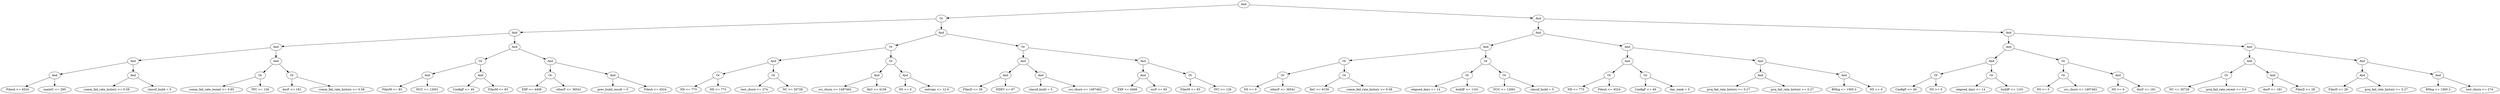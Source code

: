 digraph G {
	graph [bb="0,0,10292,468",
		dpi=78
	];
	node [label="\N"];
	1	 [height=0.5,
		label=And,
		pos="5170.6,450",
		width=0.75];
	2	 [height=0.5,
		label=Or,
		pos="3933.6,378",
		width=0.75];
	1 -> 2	 [pos="e,3960.5,380.52 5143.6,447.47 4983.2,438.4 4156.1,391.59 3970.6,381.09"];
	3	 [height=0.5,
		label=And,
		pos="6408.6,378",
		width=0.75];
	1 -> 3	 [pos="e,6381.7,380.52 5197.6,447.47 5358.1,438.4 6185.9,391.59 6371.6,381.09"];
	4	 [height=0.5,
		label=And,
		pos="2049.6,306",
		width=0.75];
	2 -> 4	 [pos="e,2076.6,308 3906.6,376 3696.9,368.21 2330.2,317.43 2086.7,308.38"];
	5	 [height=0.5,
		label=And,
		pos="3933.6,306",
		width=0.75];
	2 -> 5	 [pos="e,3933.6,324.1 3933.6,359.7 3933.6,351.98 3933.6,342.71 3933.6,334.11"];
	8	 [height=0.5,
		label=And,
		pos="1131.6,234",
		width=0.75];
	4 -> 8	 [pos="e,1158.6,237.06 2022.6,302.94 1891.5,292.94 1320.5,249.41 1168.8,237.83"];
	9	 [height=0.5,
		label=And,
		pos="2049.6,234",
		width=0.75];
	4 -> 9	 [pos="e,2049.6,252.1 2049.6,287.7 2049.6,279.98 2049.6,270.71 2049.6,262.11"];
	16	 [height=0.5,
		label=And,
		pos="539.59,162",
		width=0.75];
	8 -> 16	 [pos="e,566.11,166.14 1105,229.86 1009.9,218.61 686.12,180.33 576.35,167.35"];
	17	 [height=0.5,
		label=And,
		pos="1131.6,162",
		width=0.75];
	8 -> 17	 [pos="e,1131.6,180.1 1131.6,215.7 1131.6,207.98 1131.6,198.71 1131.6,190.11"];
	32	 [height=0.5,
		label=And,
		pos="218.59,90",
		width=0.75];
	16 -> 32	 [pos="e,244.11,96.564 514.41,155.51 457.59,143.12 319.32,112.97 253.95,98.71"];
	33	 [height=0.5,
		label=And,
		pos="539.59,90",
		width=0.75];
	16 -> 33	 [pos="e,539.59,108.1 539.59,143.7 539.59,135.98 539.59,126.71 539.59,118.11"];
	64	 [height=0.5,
		label="FilesA <= 4524",
		pos="67.594,18",
		width=1.8776];
	32 -> 64	 [pos="e,99.744,33.904 196.96,78.971 174.1,68.374 137.5,51.405 109.05,38.217"];
	65	 [height=0.5,
		label="maintC <= 295",
		pos="218.59,18",
		width=1.8234];
	32 -> 65	 [pos="e,218.59,36.104 218.59,71.697 218.59,63.983 218.59,54.712 218.59,46.112"];
	66	 [height=0.5,
		label="comm_fail_rate_history >= 0.58",
		pos="430.59,18",
		width=3.5566];
	33 -> 66	 [pos="e,456.71,35.772 520.61,76.807 505.41,67.045 483.68,53.09 465.38,41.337"];
	67	 [height=0.5,
		label="classif_build = 5",
		pos="648.59,18",
		width=1.9859];
	33 -> 67	 [pos="e,623.69,34.994 558.58,76.807 574.17,66.798 596.62,52.38 615.2,40.448"];
	34	 [height=0.5,
		label=Or,
		pos="1064.6,90",
		width=0.75];
	17 -> 34	 [pos="e,1078.5,105.49 1117.7,146.5 1108.5,136.83 1096.1,123.94 1085.7,113.02"];
	35	 [height=0.5,
		label=Or,
		pos="1198.6,90",
		width=0.75];
	17 -> 35	 [pos="e,1184.7,105.49 1145.5,146.5 1154.7,136.83 1167.1,123.94 1177.5,113.02"];
	68	 [height=0.5,
		label="comm_fail_rate_recent >= 0.85",
		pos="863.59,18",
		width=3.4844];
	34 -> 68	 [pos="e,909.31,34.921 1041.1,80.833 1011.4,70.471 959.12,52.268 918.97,38.286"];
	69	 [height=0.5,
		label="TFC <= 126",
		pos="1064.6,18",
		width=1.5887];
	34 -> 69	 [pos="e,1064.6,36.104 1064.6,71.697 1064.6,63.983 1064.6,54.712 1064.6,46.112"];
	70	 [height=0.5,
		label="docF <= 181",
		pos="1198.6,18",
		width=1.6429];
	35 -> 70	 [pos="e,1198.6,36.104 1198.6,71.697 1198.6,63.983 1198.6,54.712 1198.6,46.112"];
	71	 [height=0.5,
		label="comm_fail_rate_history >= 0.58",
		pos="1403.6,18",
		width=3.5566];
	35 -> 71	 [pos="e,1357.2,34.851 1222.1,80.97 1252.5,70.597 1306.3,52.205 1347.5,38.143"];
	18	 [height=0.5,
		label=Or,
		pos="1976.6,162",
		width=0.75];
	9 -> 18	 [pos="e,1991.3,177.14 2034.8,218.83 2024.4,208.87 2010.3,195.37 1998.6,184.14"];
	19	 [height=0.5,
		label=And,
		pos="2265.6,162",
		width=0.75];
	9 -> 19	 [pos="e,2241.9,170.69 2073.5,225.24 2112.2,212.73 2188.3,188.05 2232.2,173.81"];
	36	 [height=0.5,
		label=And,
		pos="1754.6,90",
		width=0.75];
	18 -> 36	 [pos="e,1778.4,98.509 1952.4,153.38 1912.6,140.82 1833.2,115.79 1788,101.54"];
	37	 [height=0.5,
		label=And,
		pos="1976.6,90",
		width=0.75];
	18 -> 37	 [pos="e,1976.6,108.1 1976.6,143.7 1976.6,135.98 1976.6,126.71 1976.6,118.11"];
	72	 [height=0.5,
		label="FilesM <= 83",
		pos="1609.6,18",
		width=1.661];
	36 -> 72	 [pos="e,1639.9,33.641 1733.2,78.671 1711.1,68.023 1676.2,51.176 1649.1,38.095"];
	73	 [height=0.5,
		label="NUC <= 12001",
		pos="1754.6,18",
		width=1.8776];
	36 -> 73	 [pos="e,1754.6,36.104 1754.6,71.697 1754.6,63.983 1754.6,54.712 1754.6,46.112"];
	74	 [height=0.5,
		label="ConfigF <= 49",
		pos="1905.6,18",
		width=1.8234];
	37 -> 74	 [pos="e,1922.3,35.448 1961.9,74.496 1952.5,65.255 1940.2,53.072 1929.4,42.475"];
	75	 [height=0.5,
		label="FilesM <= 83",
		pos="2048.6,18",
		width=1.661];
	37 -> 75	 [pos="e,2031.8,35.354 1991.2,74.834 2000.7,65.551 2013.4,53.193 2024.5,42.464"];
	38	 [height=0.5,
		label=Or,
		pos="2265.6,90",
		width=0.75];
	19 -> 38	 [pos="e,2265.6,108.1 2265.6,143.7 2265.6,135.98 2265.6,126.71 2265.6,118.11"];
	39	 [height=0.5,
		label=And,
		pos="2517.6,90",
		width=0.75];
	19 -> 39	 [pos="e,2492.9,97.867 2290.2,154.16 2335.4,141.61 2431.6,114.9 2483.2,100.56"];
	76	 [height=0.5,
		label="EXP <= 4408",
		pos="2187.6,18",
		width=1.6971];
	38 -> 76	 [pos="e,2205.7,35.257 2250.2,75.17 2239.7,65.757 2225.6,53.071 2213.4,42.138"];
	77	 [height=0.5,
		label="otherF <= 36541",
		pos="2338.6,18",
		width=2.004];
	38 -> 77	 [pos="e,2321.3,35.606 2280.4,74.834 2290,65.616 2302.8,53.366 2313.9,42.689"];
	78	 [height=0.5,
		label="prev_build_result = 0",
		pos="2517.6,18",
		width=2.4734];
	39 -> 78	 [pos="e,2517.6,36.104 2517.6,71.697 2517.6,63.983 2517.6,54.712 2517.6,46.112"];
	79	 [height=0.5,
		label="FilesA <= 4524",
		pos="2692.6,18",
		width=1.8776];
	39 -> 79	 [pos="e,2656.8,33.313 2540.1,79.992 2567.1,69.191 2613,50.825 2647.4,37.063"];
	10	 [height=0.5,
		label=Or,
		pos="3659.6,234",
		width=0.75];
	5 -> 10	 [pos="e,3684.5,241.37 3908.8,298.66 3859.8,286.15 3750.5,258.23 3694.4,243.89"];
	11	 [height=0.5,
		label=Or,
		pos="4206.6,234",
		width=0.75];
	5 -> 11	 [pos="e,4181.7,241.37 3958.3,298.66 4007.1,286.15 4116,258.23 4171.9,243.89"];
	20	 [height=0.5,
		label=And,
		pos="3177.6,162",
		width=0.75];
	10 -> 20	 [pos="e,3203.9,166.82 3633.3,229.19 3552.5,217.44 3307.1,181.8 3213.9,168.28"];
	21	 [height=0.5,
		label=Or,
		pos="3659.6,162",
		width=0.75];
	10 -> 21	 [pos="e,3659.6,180.1 3659.6,215.7 3659.6,207.98 3659.6,198.71 3659.6,190.11"];
	40	 [height=0.5,
		label=Or,
		pos="2952.6,90",
		width=0.75];
	20 -> 40	 [pos="e,2976.5,98.437 3153.5,153.51 3113.3,140.98 3032.2,115.76 2986.3,101.48"];
	41	 [height=0.5,
		label=Or,
		pos="3177.6,90",
		width=0.75];
	20 -> 41	 [pos="e,3177.6,108.1 3177.6,143.7 3177.6,135.98 3177.6,126.71 3177.6,118.11"];
	80	 [height=0.5,
		label="ND <= 773",
		pos="2830.6,18",
		width=1.4443];
	40 -> 80	 [pos="e,2856.4,33.812 2932.7,77.597 2914.4,67.11 2886.9,51.332 2865.1,38.789"];
	81	 [height=0.5,
		label="ND <= 773",
		pos="2952.6,18",
		width=1.4443];
	40 -> 81	 [pos="e,2952.6,36.104 2952.6,71.697 2952.6,63.983 2952.6,54.712 2952.6,46.112"];
	82	 [height=0.5,
		label="test_churn <= 274",
		pos="3099.6,18",
		width=2.1484];
	41 -> 82	 [pos="e,3118,35.51 3162.2,75.17 3151.8,65.822 3137.8,53.248 3125.6,42.366"];
	83	 [height=0.5,
		label="NC <= 20728",
		pos="3255.6,18",
		width=1.6971];
	41 -> 83	 [pos="e,3237.5,35.257 3193,75.17 3203.5,65.757 3217.6,53.071 3229.8,42.138"];
	42	 [height=0.5,
		label=And,
		pos="3599.6,90",
		width=0.75];
	21 -> 42	 [pos="e,3612.6,106.16 3646.6,145.81 3638.6,136.45 3628.1,124.28 3619.1,113.79"];
	43	 [height=0.5,
		label=And,
		pos="3719.6,90",
		width=0.75];
	21 -> 43	 [pos="e,3706.6,106.16 3672.6,145.81 3680.6,136.45 3691.1,124.28 3700.1,113.79"];
	84	 [height=0.5,
		label="src_churn <= 1497462",
		pos="3428.6,18",
		width=2.5998];
	42 -> 84	 [pos="e,3466.6,34.576 3577.2,79.849 3551.7,69.393 3509.2,51.982 3476.1,38.457"];
	85	 [height=0.5,
		label="fixC <= 4156",
		pos="3599.6,18",
		width=1.661];
	42 -> 85	 [pos="e,3599.6,36.104 3599.6,71.697 3599.6,63.983 3599.6,54.712 3599.6,46.112"];
	86	 [height=0.5,
		label="NS >= 0",
		pos="3719.6,18",
		width=1.1735];
	43 -> 86	 [pos="e,3719.6,36.104 3719.6,71.697 3719.6,63.983 3719.6,54.712 3719.6,46.112"];
	87	 [height=0.5,
		label="entropy <= 12.4",
		pos="3849.6,18",
		width=1.9318];
	43 -> 87	 [pos="e,3820.7,34.535 3739.9,78.063 3759.1,67.743 3788.3,52.014 3811.7,39.382"];
	22	 [height=0.5,
		label=And,
		pos="4206.6,162",
		width=0.75];
	11 -> 22	 [pos="e,4206.6,180.1 4206.6,215.7 4206.6,207.98 4206.6,198.71 4206.6,190.11"];
	23	 [height=0.5,
		label=And,
		pos="4701.6,162",
		width=0.75];
	11 -> 23	 [pos="e,4675.4,166.71 4232.9,229.29 4315.5,217.6 4570.4,181.55 4665.4,168.12"];
	44	 [height=0.5,
		label=And,
		pos="4131.6,90",
		width=0.75];
	22 -> 44	 [pos="e,4146.7,105.14 4191.4,146.83 4180.7,136.87 4166.3,123.37 4154.2,112.14"];
	45	 [height=0.5,
		label=And,
		pos="4280.6,90",
		width=0.75];
	22 -> 45	 [pos="e,4265.6,105.14 4221.6,146.83 4232.1,136.87 4246.4,123.37 4258.2,112.14"];
	88	 [height=0.5,
		label="FilesD <= 28",
		pos="3995.6,18",
		width=1.6249];
	44 -> 88	 [pos="e,4024.3,33.766 4110.9,78.369 4090.4,67.775 4058.3,51.268 4033.2,38.346"];
	89	 [height=0.5,
		label="NDEV <= 67",
		pos="4131.6,18",
		width=1.661];
	44 -> 89	 [pos="e,4131.6,36.104 4131.6,71.697 4131.6,63.983 4131.6,54.712 4131.6,46.112"];
	90	 [height=0.5,
		label="classif_build = 5",
		pos="4280.6,18",
		width=1.9859];
	45 -> 90	 [pos="e,4280.6,36.104 4280.6,71.697 4280.6,63.983 4280.6,54.712 4280.6,46.112"];
	91	 [height=0.5,
		label="src_churn <= 1497462",
		pos="4463.6,18",
		width=2.5998];
	45 -> 91	 [pos="e,4423.4,34.376 4303.4,80.276 4330.9,69.746 4378,51.737 4414,37.959"];
	46	 [height=0.5,
		label=And,
		pos="4701.6,90",
		width=0.75];
	23 -> 46	 [pos="e,4701.6,108.1 4701.6,143.7 4701.6,135.98 4701.6,126.71 4701.6,118.11"];
	47	 [height=0.5,
		label=Or,
		pos="4897.6,90",
		width=0.75];
	23 -> 47	 [pos="e,4874.4,99.294 4724.8,152.7 4759.6,140.28 4825.3,116.81 4864.9,102.68"];
	92	 [height=0.5,
		label="EXP <= 4408",
		pos="4636.6,18",
		width=1.6971];
	46 -> 92	 [pos="e,4652.2,35.789 4687.8,74.155 4679.5,65.2 4668.7,53.576 4659.2,43.309"];
	93	 [height=0.5,
		label="srcF <= 65",
		pos="4767.6,18",
		width=1.4443];
	46 -> 93	 [pos="e,4752.2,35.29 4715.6,74.155 4724.2,65.072 4735.3,53.243 4745.1,42.87"];
	94	 [height=0.5,
		label="FilesM <= 83",
		pos="4897.6,18",
		width=1.661];
	47 -> 94	 [pos="e,4897.6,36.104 4897.6,71.697 4897.6,63.983 4897.6,54.712 4897.6,46.112"];
	95	 [height=0.5,
		label="TFC <= 126",
		pos="5032.6,18",
		width=1.5887];
	47 -> 95	 [pos="e,5004,33.827 4918.4,78.216 4938.7,67.674 4970.1,51.383 4994.9,38.555"];
	6	 [height=0.5,
		label=And,
		pos="6408.6,306",
		width=0.75];
	3 -> 6	 [pos="e,6408.6,324.1 6408.6,359.7 6408.6,351.98 6408.6,342.71 6408.6,334.11"];
	7	 [height=0.5,
		label=And,
		pos="8433.6,306",
		width=0.75];
	3 -> 7	 [pos="e,8406.6,307.93 6435.7,376.06 6655.2,368.47 8141.3,317.1 8396.4,308.29"];
	12	 [height=0.5,
		label=And,
		pos="6114.6,234",
		width=0.75];
	6 -> 12	 [pos="e,6139.6,240.95 6383.5,299.03 6331,286.53 6209.4,257.57 6149.4,243.28"];
	13	 [height=0.5,
		label=And,
		pos="6703.6,234",
		width=0.75];
	6 -> 13	 [pos="e,6678.5,240.95 6433.7,299.03 6486.4,286.53 6608.5,257.57 6668.7,243.28"];
	24	 [height=0.5,
		label=Or,
		pos="5534.6,162",
		width=0.75];
	12 -> 24	 [pos="e,5561.2,166.21 6088.2,229.81 5994.7,218.52 5679.3,180.46 5571.3,167.43"];
	25	 [height=0.5,
		label=Or,
		pos="6114.6,162",
		width=0.75];
	12 -> 25	 [pos="e,6114.6,180.1 6114.6,215.7 6114.6,207.98 6114.6,198.71 6114.6,190.11"];
	48	 [height=0.5,
		label=Or,
		pos="5281.6,90",
		width=0.75];
	24 -> 48	 [pos="e,5306,97.764 5509.9,154.16 5464.4,141.58 5367.5,114.76 5315.8,100.45"];
	49	 [height=0.5,
		label=Or,
		pos="5534.6,90",
		width=0.75];
	24 -> 49	 [pos="e,5534.6,108.1 5534.6,143.7 5534.6,135.98 5534.6,126.71 5534.6,118.11"];
	96	 [height=0.5,
		label="NS >= 0",
		pos="5149.6,18",
		width=1.1735];
	48 -> 96	 [pos="e,5175,32.497 5261,78.063 5240.4,67.152 5208.4,50.194 5184,37.243"];
	97	 [height=0.5,
		label="otherF <= 36541",
		pos="5281.6,18",
		width=2.004];
	48 -> 97	 [pos="e,5281.6,36.104 5281.6,71.697 5281.6,63.983 5281.6,54.712 5281.6,46.112"];
	98	 [height=0.5,
		label="fixC <= 4156",
		pos="5431.6,18",
		width=1.661];
	49 -> 98	 [pos="e,5454.9,34.846 5516.2,76.485 5501.6,66.573 5480.9,52.488 5463.6,40.741"];
	99	 [height=0.5,
		label="comm_fail_rate_history >= 0.58",
		pos="5637.6,18",
		width=3.5566];
	49 -> 99	 [pos="e,5612.8,35.878 5553,76.485 5567.2,66.841 5587.2,53.246 5604.2,41.698"];
	50	 [height=0.5,
		label=Or,
		pos="6038.6,90",
		width=0.75];
	25 -> 50	 [pos="e,6054,105.14 6099.2,146.83 6088.4,136.87 6073.7,123.37 6061.5,112.14"];
	51	 [height=0.5,
		label=Or,
		pos="6191.6,90",
		width=0.75];
	25 -> 51	 [pos="e,6176.3,104.91 6130.2,146.83 6141.2,136.81 6156.2,123.19 6168.6,111.92"];
	100	 [height=0.5,
		label="elapsed_days <= 14",
		pos="5868.6,18",
		width=2.347];
	50 -> 100	 [pos="e,5905.6,34.24 6016,79.705 5990.4,69.144 5947.8,51.624 5915,38.113"];
	101	 [height=0.5,
		label="buildF <= 1101",
		pos="6038.6,18",
		width=1.8776];
	50 -> 101	 [pos="e,6038.6,36.104 6038.6,71.697 6038.6,63.983 6038.6,54.712 6038.6,46.112"];
	102	 [height=0.5,
		label="NUC <= 12001",
		pos="6191.6,18",
		width=1.8776];
	51 -> 102	 [pos="e,6191.6,36.104 6191.6,71.697 6191.6,63.983 6191.6,54.712 6191.6,46.112"];
	103	 [height=0.5,
		label="classif_build = 5",
		pos="6348.6,18",
		width=1.9859];
	51 -> 103	 [pos="e,6314.9,34.038 6213.4,79.267 6237.1,68.691 6275.6,51.524 6305.5,38.212"];
	26	 [height=0.5,
		label=And,
		pos="6703.6,162",
		width=0.75];
	13 -> 26	 [pos="e,6703.6,180.1 6703.6,215.7 6703.6,207.98 6703.6,198.71 6703.6,190.11"];
	27	 [height=0.5,
		label=And,
		pos="7252.6,162",
		width=0.75];
	13 -> 27	 [pos="e,7226.4,166.34 6730.1,229.62 6819.9,218.16 7113.4,180.74 7216.5,167.61"];
	52	 [height=0.5,
		label=Or,
		pos="6627.6,90",
		width=0.75];
	26 -> 52	 [pos="e,6643,105.14 6688.2,146.83 6677.4,136.87 6662.7,123.37 6650.5,112.14"];
	53	 [height=0.5,
		label=Or,
		pos="6778.6,90",
		width=0.75];
	26 -> 53	 [pos="e,6763.4,105.14 6718.8,146.83 6729.4,136.87 6743.9,123.37 6755.9,112.14"];
	104	 [height=0.5,
		label="ND <= 773",
		pos="6489.6,18",
		width=1.4443];
	52 -> 104	 [pos="e,6517.7,33.253 6606.6,78.369 6585.5,67.639 6552.4,50.842 6526.8,37.85"];
	105	 [height=0.5,
		label="FilesA <= 4524",
		pos="6627.6,18",
		width=1.8776];
	52 -> 105	 [pos="e,6627.6,36.104 6627.6,71.697 6627.6,63.983 6627.6,54.712 6627.6,46.112"];
	106	 [height=0.5,
		label="ConfigF <= 49",
		pos="6778.6,18",
		width=1.8234];
	53 -> 106	 [pos="e,6778.6,36.104 6778.6,71.697 6778.6,63.983 6778.6,54.712 6778.6,46.112"];
	107	 [height=0.5,
		label="day_week = 5",
		pos="6923.6,18",
		width=1.7151];
	53 -> 107	 [pos="e,6893,33.77 6800,78.671 6822,68.057 6856.7,51.284 6883.8,38.22"];
	54	 [height=0.5,
		label=And,
		pos="7252.6,90",
		width=0.75];
	27 -> 54	 [pos="e,7252.6,108.1 7252.6,143.7 7252.6,135.98 7252.6,126.71 7252.6,118.11"];
	55	 [height=0.5,
		label=And,
		pos="7592.6,90",
		width=0.75];
	27 -> 55	 [pos="e,7567.2,96.227 7278.1,155.74 7338.2,143.37 7488.5,112.42 7557.3,98.269"];
	108	 [height=0.5,
		label="proj_fail_rate_history >= 0.27",
		pos="7123.6,18",
		width=3.34];
	54 -> 108	 [pos="e,7154,35.514 7232.2,77.908 7213.6,67.834 7185.7,52.699 7162.8,40.292"];
	109	 [height=0.5,
		label="proj_fail_rate_history >= 0.27",
		pos="7381.6,18",
		width=3.34];
	54 -> 109	 [pos="e,7351.2,35.514 7273,77.908 7291.6,67.834 7319.5,52.699 7342.4,40.292"];
	110	 [height=0.5,
		label="BMsg <= 1565.3",
		pos="7592.6,18",
		width=2.022];
	55 -> 110	 [pos="e,7592.6,36.104 7592.6,71.697 7592.6,63.983 7592.6,54.712 7592.6,46.112"];
	111	 [height=0.5,
		label="NS >= 0",
		pos="7725.6,18",
		width=1.1735];
	55 -> 111	 [pos="e,7699.8,32.559 7613.1,78.216 7633.8,67.334 7666.1,50.326 7690.8,37.325"];
	14	 [height=0.5,
		label=And,
		pos="8433.6,234",
		width=0.75];
	7 -> 14	 [pos="e,8433.6,252.1 8433.6,287.7 8433.6,279.98 8433.6,270.71 8433.6,262.11"];
	15	 [height=0.5,
		label=And,
		pos="9272.6,234",
		width=0.75];
	7 -> 15	 [pos="e,9245.7,237.24 8460.6,302.75 8583.7,292.48 9092.8,250 9235.3,238.11"];
	28	 [height=0.5,
		label=And,
		pos="8207.6,162",
		width=0.75];
	14 -> 28	 [pos="e,8231.6,170.44 8409.4,225.51 8369,212.98 8287.5,187.76 8241.4,173.48"];
	29	 [height=0.5,
		label=Or,
		pos="8504.6,162",
		width=0.75];
	14 -> 29	 [pos="e,8489.9,177.49 8448.3,218.5 8458.2,208.73 8471.4,195.69 8482.6,184.7"];
	56	 [height=0.5,
		label=Or,
		pos="7977.6,90",
		width=0.75];
	28 -> 56	 [pos="e,8001.8,98.365 8183.4,153.64 8142.3,141.12 8058.5,115.62 8011.5,101.32"];
	57	 [height=0.5,
		label=Or,
		pos="8207.6,90",
		width=0.75];
	28 -> 57	 [pos="e,8207.6,108.1 8207.6,143.7 8207.6,135.98 8207.6,126.71 8207.6,118.11"];
	112	 [height=0.5,
		label="ConfigF <= 49",
		pos="7851.6,18",
		width=1.8234];
	56 -> 112	 [pos="e,7879.3,34.394 7957.3,77.753 7938.8,67.427 7910.8,51.878 7888.3,39.37"];
	113	 [height=0.5,
		label="NS >= 0",
		pos="7977.6,18",
		width=1.1735];
	56 -> 113	 [pos="e,7977.6,36.104 7977.6,71.697 7977.6,63.983 7977.6,54.712 7977.6,46.112"];
	114	 [height=0.5,
		label="elapsed_days <= 14",
		pos="8122.6,18",
		width=2.347];
	57 -> 114	 [pos="e,8142.8,35.667 8191.2,75.503 8179.8,66.094 8164.2,53.299 8150.8,42.264"];
	115	 [height=0.5,
		label="buildF <= 1101",
		pos="8292.6,18",
		width=1.8776];
	57 -> 115	 [pos="e,8272.7,35.412 8224,75.503 8235.5,66.028 8251.2,53.12 8264.6,42.033"];
	58	 [height=0.5,
		label=Or,
		pos="8504.6,90",
		width=0.75];
	29 -> 58	 [pos="e,8504.6,108.1 8504.6,143.7 8504.6,135.98 8504.6,126.71 8504.6,118.11"];
	59	 [height=0.5,
		label=And,
		pos="8728.6,90",
		width=0.75];
	29 -> 59	 [pos="e,8704.5,98.543 8528.6,153.51 8568.5,141.02 8648.9,115.89 8694.7,101.59"];
	116	 [height=0.5,
		label="NS >= 0",
		pos="8420.6,18",
		width=1.1735];
	58 -> 116	 [pos="e,8439.1,34.405 8488.4,75.503 8476.7,65.765 8460.7,52.4 8447.1,41.113"];
	117	 [height=0.5,
		label="src_churn <= 1497462",
		pos="8574.6,18",
		width=2.5998];
	58 -> 117	 [pos="e,8557.6,35.951 8519.1,74.496 8528.1,65.473 8539.9,53.644 8550.4,43.227"];
	118	 [height=0.5,
		label="NS >= 0",
		pos="8728.6,18",
		width=1.1735];
	59 -> 118	 [pos="e,8728.6,36.104 8728.6,71.697 8728.6,63.983 8728.6,54.712 8728.6,46.112"];
	119	 [height=0.5,
		label="docF <= 181",
		pos="8847.6,18",
		width=1.6429];
	59 -> 119	 [pos="e,8821.7,34.254 8748.2,77.441 8765.8,67.112 8791.9,51.741 8813,39.356"];
	30	 [height=0.5,
		label=And,
		pos="9272.6,162",
		width=0.75];
	15 -> 30	 [pos="e,9272.6,180.1 9272.6,215.7 9272.6,207.98 9272.6,198.71 9272.6,190.11"];
	31	 [height=0.5,
		label=And,
		pos="9736.6,162",
		width=0.75];
	15 -> 31	 [pos="e,9710.6,166.92 9298.9,229.04 9377.4,217.18 9610.6,182 9700.6,168.43"];
	60	 [height=0.5,
		label=Or,
		pos="9177.6,90",
		width=0.75];
	30 -> 60	 [pos="e,9195.2,103.99 9255.2,148.16 9240.7,137.47 9219.8,122.1 9203.4,109.99"];
	61	 [height=0.5,
		label=And,
		pos="9367.6,90",
		width=0.75];
	30 -> 61	 [pos="e,9350,103.99 9290,148.16 9304.5,137.47 9325.4,122.1 9341.8,109.99"];
	120	 [height=0.5,
		label="NC <= 20728",
		pos="8985.6,18",
		width=1.6971];
	60 -> 120	 [pos="e,9022.7,32.515 9154.4,80.556 9124.3,69.561 9070.9,50.083 9032.2,35.977"];
	121	 [height=0.5,
		label="proj_fail_rate_recent <= 0.9",
		pos="9177.6,18",
		width=3.1233];
	60 -> 121	 [pos="e,9177.6,36.104 9177.6,71.697 9177.6,63.983 9177.6,54.712 9177.6,46.112"];
	122	 [height=0.5,
		label="docF <= 181",
		pos="9367.6,18",
		width=1.6429];
	61 -> 122	 [pos="e,9367.6,36.104 9367.6,71.697 9367.6,63.983 9367.6,54.712 9367.6,46.112"];
	123	 [height=0.5,
		label="FilesD <= 28",
		pos="9503.6,18",
		width=1.6249];
	61 -> 123	 [pos="e,9474.9,33.766 9388.2,78.369 9408.8,67.775 9440.9,51.268 9466,38.346"];
	62	 [height=0.5,
		label=And,
		pos="9736.6,90",
		width=0.75];
	31 -> 62	 [pos="e,9736.6,108.1 9736.6,143.7 9736.6,135.98 9736.6,126.71 9736.6,118.11"];
	63	 [height=0.5,
		label=And,
		pos="10047,90",
		width=0.75];
	31 -> 63	 [pos="e,10021,96.722 9761.7,155.33 9816.7,142.91 9948.1,113.25 10011,98.959"];
	124	 [height=0.5,
		label="FilesD <= 28",
		pos="9638.6,18",
		width=1.6249];
	62 -> 124	 [pos="e,9660.6,34.698 9718.6,76.161 9704.7,66.212 9685.1,52.205 9668.8,40.547"];
	125	 [height=0.5,
		label="proj_fail_rate_history >= 0.27",
		pos="9835.6,18",
		width=3.34];
	62 -> 125	 [pos="e,9811.9,35.722 9754.8,76.161 9768.4,66.481 9787.6,52.959 9803.8,41.497"];
	126	 [height=0.5,
		label="BMsg <= 1565.3",
		pos="10047,18",
		width=2.022];
	63 -> 126	 [pos="e,10047,36.104 10047,71.697 10047,63.983 10047,54.712 10047,46.112"];
	127	 [height=0.5,
		label="test_churn <= 274",
		pos="10215,18",
		width=2.1484];
	63 -> 127	 [pos="e,10179,33.974 10069,79.705 10094,69.076 10137,51.399 10169,37.854"];
}
